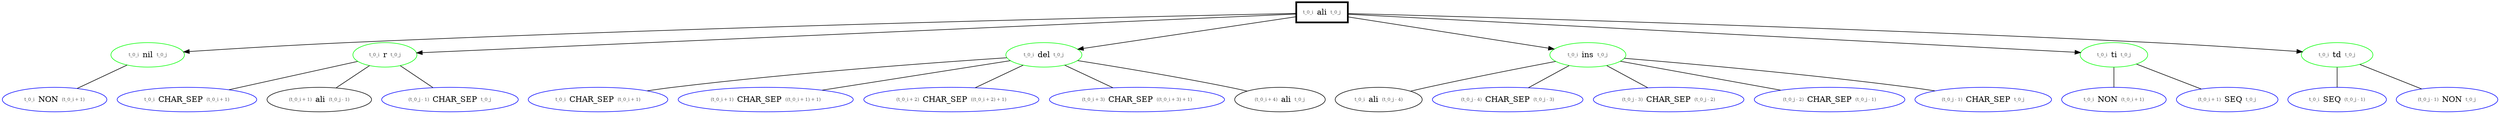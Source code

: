 digraph flow {
node_1 [ label=<<table border='0'><tr><td><font point-size='8' color='#555555'>t_0_i</font></td><td>ali</td><td><font point-size='8' color='#555555'>t_0_j</font></td></tr></table>>, color="black", shape="box", penwidth=3 ];
node_2 [ label=<<table border='0'><tr><td><font point-size='8' color='#555555'>t_0_i</font></td><td>nil</td><td><font point-size='8' color='#555555'>t_0_j</font></td></tr></table>>, color="green" ];
node_3 [ label=<<table border='0'><tr><td><font point-size='8' color='#555555'>t_0_i</font></td><td>NON</td><td><font point-size='8' color='#555555'>(t_0_i + 1)</font></td></tr></table>>, color="blue" ];
node_2 -> node_3 [ arrowhead=none ];
node_1 -> node_2;
node_4 [ label=<<table border='0'><tr><td><font point-size='8' color='#555555'>t_0_i</font></td><td>r</td><td><font point-size='8' color='#555555'>t_0_j</font></td></tr></table>>, color="green" ];
node_5 [ label=<<table border='0'><tr><td><font point-size='8' color='#555555'>t_0_i</font></td><td>CHAR_SEP</td><td><font point-size='8' color='#555555'>(t_0_i + 1)</font></td></tr></table>>, color="blue" ];
node_4 -> node_5 [ arrowhead=none ];
node_6 [ label=<<table border='0'><tr><td><font point-size='8' color='#555555'>(t_0_i + 1)</font></td><td>ali</td><td><font point-size='8' color='#555555'>(t_0_j - 1)</font></td></tr></table>>, color="black" ];
node_4 -> node_6 [ arrowhead=none ];
node_7 [ label=<<table border='0'><tr><td><font point-size='8' color='#555555'>(t_0_j - 1)</font></td><td>CHAR_SEP</td><td><font point-size='8' color='#555555'>t_0_j</font></td></tr></table>>, color="blue" ];
node_4 -> node_7 [ arrowhead=none ];
node_1 -> node_4;
node_8 [ label=<<table border='0'><tr><td><font point-size='8' color='#555555'>t_0_i</font></td><td>del</td><td><font point-size='8' color='#555555'>t_0_j</font></td></tr></table>>, color="green" ];
node_9 [ label=<<table border='0'><tr><td><font point-size='8' color='#555555'>t_0_i</font></td><td>CHAR_SEP</td><td><font point-size='8' color='#555555'>(t_0_i + 1)</font></td></tr></table>>, color="blue" ];
node_8 -> node_9 [ arrowhead=none ];
node_10 [ label=<<table border='0'><tr><td><font point-size='8' color='#555555'>(t_0_i + 1)</font></td><td>CHAR_SEP</td><td><font point-size='8' color='#555555'>((t_0_i + 1) + 1)</font></td></tr></table>>, color="blue" ];
node_8 -> node_10 [ arrowhead=none ];
node_11 [ label=<<table border='0'><tr><td><font point-size='8' color='#555555'>(t_0_i + 2)</font></td><td>CHAR_SEP</td><td><font point-size='8' color='#555555'>((t_0_i + 2) + 1)</font></td></tr></table>>, color="blue" ];
node_8 -> node_11 [ arrowhead=none ];
node_12 [ label=<<table border='0'><tr><td><font point-size='8' color='#555555'>(t_0_i + 3)</font></td><td>CHAR_SEP</td><td><font point-size='8' color='#555555'>((t_0_i + 3) + 1)</font></td></tr></table>>, color="blue" ];
node_8 -> node_12 [ arrowhead=none ];
node_13 [ label=<<table border='0'><tr><td><font point-size='8' color='#555555'>(t_0_i + 4)</font></td><td>ali</td><td><font point-size='8' color='#555555'>t_0_j</font></td></tr></table>>, color="black" ];
node_8 -> node_13 [ arrowhead=none ];
node_1 -> node_8;
node_14 [ label=<<table border='0'><tr><td><font point-size='8' color='#555555'>t_0_i</font></td><td>ins</td><td><font point-size='8' color='#555555'>t_0_j</font></td></tr></table>>, color="green" ];
node_15 [ label=<<table border='0'><tr><td><font point-size='8' color='#555555'>t_0_i</font></td><td>ali</td><td><font point-size='8' color='#555555'>(t_0_j - 4)</font></td></tr></table>>, color="black" ];
node_14 -> node_15 [ arrowhead=none ];
node_16 [ label=<<table border='0'><tr><td><font point-size='8' color='#555555'>(t_0_j - 4)</font></td><td>CHAR_SEP</td><td><font point-size='8' color='#555555'>(t_0_j - 3)</font></td></tr></table>>, color="blue" ];
node_14 -> node_16 [ arrowhead=none ];
node_17 [ label=<<table border='0'><tr><td><font point-size='8' color='#555555'>(t_0_j - 3)</font></td><td>CHAR_SEP</td><td><font point-size='8' color='#555555'>(t_0_j - 2)</font></td></tr></table>>, color="blue" ];
node_14 -> node_17 [ arrowhead=none ];
node_18 [ label=<<table border='0'><tr><td><font point-size='8' color='#555555'>(t_0_j - 2)</font></td><td>CHAR_SEP</td><td><font point-size='8' color='#555555'>(t_0_j - 1)</font></td></tr></table>>, color="blue" ];
node_14 -> node_18 [ arrowhead=none ];
node_19 [ label=<<table border='0'><tr><td><font point-size='8' color='#555555'>(t_0_j - 1)</font></td><td>CHAR_SEP</td><td><font point-size='8' color='#555555'>t_0_j</font></td></tr></table>>, color="blue" ];
node_14 -> node_19 [ arrowhead=none ];
node_1 -> node_14;
node_20 [ label=<<table border='0'><tr><td><font point-size='8' color='#555555'>t_0_i</font></td><td>ti</td><td><font point-size='8' color='#555555'>t_0_j</font></td></tr></table>>, color="green" ];
node_21 [ label=<<table border='0'><tr><td><font point-size='8' color='#555555'>t_0_i</font></td><td>NON</td><td><font point-size='8' color='#555555'>(t_0_i + 1)</font></td></tr></table>>, color="blue" ];
node_20 -> node_21 [ arrowhead=none ];
node_22 [ label=<<table border='0'><tr><td><font point-size='8' color='#555555'>(t_0_i + 1)</font></td><td>SEQ</td><td><font point-size='8' color='#555555'>t_0_j</font></td></tr></table>>, color="blue" ];
node_20 -> node_22 [ arrowhead=none ];
node_1 -> node_20;
node_23 [ label=<<table border='0'><tr><td><font point-size='8' color='#555555'>t_0_i</font></td><td>td</td><td><font point-size='8' color='#555555'>t_0_j</font></td></tr></table>>, color="green" ];
node_24 [ label=<<table border='0'><tr><td><font point-size='8' color='#555555'>t_0_i</font></td><td>SEQ</td><td><font point-size='8' color='#555555'>(t_0_j - 1)</font></td></tr></table>>, color="blue" ];
node_23 -> node_24 [ arrowhead=none ];
node_25 [ label=<<table border='0'><tr><td><font point-size='8' color='#555555'>(t_0_j - 1)</font></td><td>NON</td><td><font point-size='8' color='#555555'>t_0_j</font></td></tr></table>>, color="blue" ];
node_23 -> node_25 [ arrowhead=none ];
node_1 -> node_23;
}
